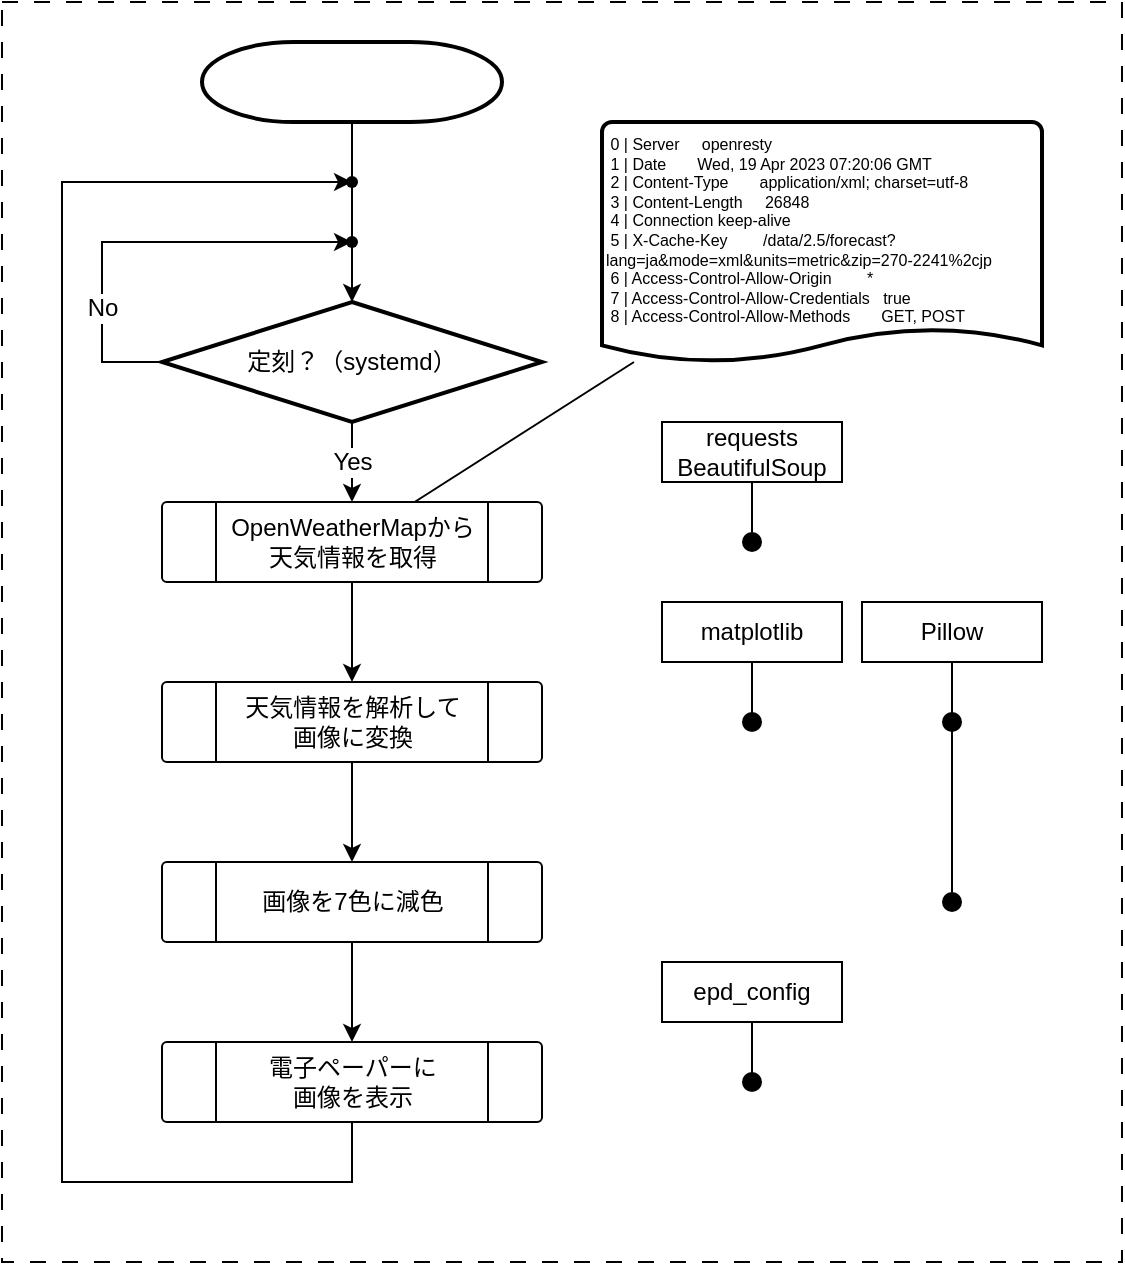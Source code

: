 <mxfile>
    <diagram id="F4kd32D1DS4tkrZRP_Ho" name="ページ1">
        <mxGraphModel dx="1139" dy="329" grid="1" gridSize="10" guides="1" tooltips="1" connect="1" arrows="1" fold="1" page="1" pageScale="1" pageWidth="827" pageHeight="1169" math="0" shadow="0">
            <root>
                <mxCell id="0"/>
                <mxCell id="1" parent="0"/>
                <mxCell id="20" value="" style="rounded=0;whiteSpace=wrap;html=1;strokeWidth=1;fillColor=none;dashed=1;dashPattern=8 8;" vertex="1" parent="1">
                    <mxGeometry width="560" height="630" as="geometry"/>
                </mxCell>
                <mxCell id="7" value="" style="edgeStyle=none;html=1;startArrow=none;" edge="1" parent="1" source="9" target="6">
                    <mxGeometry relative="1" as="geometry"/>
                </mxCell>
                <mxCell id="4" value="" style="strokeWidth=2;html=1;shape=mxgraph.flowchart.terminator;whiteSpace=wrap;" vertex="1" parent="1">
                    <mxGeometry x="100" y="20" width="150" height="40" as="geometry"/>
                </mxCell>
                <mxCell id="8" value="Yes" style="edgeStyle=none;html=1;entryX=0.5;entryY=0;entryDx=0;entryDy=0;fontSize=12;" edge="1" parent="1" source="6" target="12">
                    <mxGeometry relative="1" as="geometry">
                        <mxPoint x="175" y="250" as="targetPoint"/>
                    </mxGeometry>
                </mxCell>
                <mxCell id="10" value="No" style="edgeStyle=none;html=1;rounded=0;fontSize=12;" edge="1" parent="1" source="6" target="9">
                    <mxGeometry x="-0.467" relative="1" as="geometry">
                        <Array as="points">
                            <mxPoint x="50" y="180"/>
                            <mxPoint x="50" y="120"/>
                        </Array>
                        <mxPoint as="offset"/>
                    </mxGeometry>
                </mxCell>
                <mxCell id="6" value="定刻？（systemd）" style="strokeWidth=2;html=1;shape=mxgraph.flowchart.decision;whiteSpace=wrap;" vertex="1" parent="1">
                    <mxGeometry x="80" y="150" width="190" height="60" as="geometry"/>
                </mxCell>
                <mxCell id="11" value="" style="edgeStyle=none;html=1;endArrow=none;" edge="1" parent="1" source="4" target="9">
                    <mxGeometry relative="1" as="geometry">
                        <mxPoint x="175" y="80" as="sourcePoint"/>
                        <mxPoint x="175" y="150" as="targetPoint"/>
                    </mxGeometry>
                </mxCell>
                <mxCell id="9" value="" style="shape=waypoint;sketch=0;size=6;pointerEvents=1;points=[];fillColor=default;resizable=0;rotatable=0;perimeter=centerPerimeter;snapToPoint=1;strokeWidth=1;" vertex="1" parent="1">
                    <mxGeometry x="165" y="110" width="20" height="20" as="geometry"/>
                </mxCell>
                <mxCell id="16" value="" style="edgeStyle=none;rounded=0;html=1;" edge="1" parent="1" source="12" target="14">
                    <mxGeometry relative="1" as="geometry"/>
                </mxCell>
                <mxCell id="12" value="OpenWeatherMapから&lt;br&gt;天気情報を取得" style="verticalLabelPosition=middle;verticalAlign=middle;html=1;shape=process;whiteSpace=wrap;rounded=1;size=0.14;arcSize=6;labelPosition=center;align=center;" vertex="1" parent="1">
                    <mxGeometry x="80" y="250" width="190" height="40" as="geometry"/>
                </mxCell>
                <mxCell id="17" value="" style="edgeStyle=none;rounded=0;html=1;entryX=0.5;entryY=0;entryDx=0;entryDy=0;" edge="1" parent="1" source="14" target="24">
                    <mxGeometry relative="1" as="geometry"/>
                </mxCell>
                <mxCell id="14" value="天気情報を解析して&lt;br&gt;画像に変換" style="verticalLabelPosition=middle;verticalAlign=middle;html=1;shape=process;whiteSpace=wrap;rounded=1;size=0.14;arcSize=6;labelPosition=center;align=center;" vertex="1" parent="1">
                    <mxGeometry x="80" y="340" width="190" height="40" as="geometry"/>
                </mxCell>
                <mxCell id="19" value="" style="edgeStyle=none;rounded=0;html=1;" edge="1" parent="1" source="15" target="18">
                    <mxGeometry relative="1" as="geometry">
                        <Array as="points">
                            <mxPoint x="175" y="590"/>
                            <mxPoint x="30" y="590"/>
                            <mxPoint x="30" y="90"/>
                        </Array>
                    </mxGeometry>
                </mxCell>
                <mxCell id="15" value="電子ペーパーに&lt;br&gt;画像を表示" style="verticalLabelPosition=middle;verticalAlign=middle;html=1;shape=process;whiteSpace=wrap;rounded=1;size=0.14;arcSize=6;labelPosition=center;align=center;" vertex="1" parent="1">
                    <mxGeometry x="80" y="520" width="190" height="40" as="geometry"/>
                </mxCell>
                <mxCell id="18" value="" style="shape=waypoint;sketch=0;size=6;pointerEvents=1;points=[];fillColor=default;resizable=0;rotatable=0;perimeter=centerPerimeter;snapToPoint=1;rounded=1;arcSize=6;" vertex="1" parent="1">
                    <mxGeometry x="165" y="80" width="20" height="20" as="geometry"/>
                </mxCell>
                <mxCell id="23" value="" style="edgeStyle=none;rounded=0;html=1;fontSize=8;endArrow=none;endFill=0;" edge="1" parent="1" source="22" target="12">
                    <mxGeometry relative="1" as="geometry"/>
                </mxCell>
                <mxCell id="22" value="&lt;div style=&quot;font-size: 8px;&quot;&gt;&amp;nbsp;0 | Server&amp;nbsp; &amp;nbsp; &amp;nbsp;openresty&lt;/div&gt;&lt;div style=&quot;font-size: 8px;&quot;&gt;&amp;nbsp;1 | Date&amp;nbsp; &amp;nbsp; &amp;nbsp; &amp;nbsp;Wed, 19 Apr 2023 07:20:06 GMT&lt;/div&gt;&lt;div style=&quot;font-size: 8px;&quot;&gt;&amp;nbsp;2 | Content-Type&amp;nbsp; &amp;nbsp; &amp;nbsp; &amp;nbsp;application/xml; charset=utf-8&lt;/div&gt;&lt;div style=&quot;font-size: 8px;&quot;&gt;&amp;nbsp;3 | Content-Length&amp;nbsp; &amp;nbsp; &amp;nbsp;26848&lt;/div&gt;&lt;div style=&quot;font-size: 8px;&quot;&gt;&amp;nbsp;4 | Connection keep-alive&lt;/div&gt;&lt;div style=&quot;font-size: 8px;&quot;&gt;&amp;nbsp;5 | X-Cache-Key&amp;nbsp; &amp;nbsp; &amp;nbsp; &amp;nbsp; /data/2.5/forecast?lang=ja&amp;amp;mode=xml&amp;amp;units=metric&amp;amp;zip=270-2241%2cjp&lt;/div&gt;&lt;div style=&quot;font-size: 8px;&quot;&gt;&amp;nbsp;6 | Access-Control-Allow-Origin&amp;nbsp; &amp;nbsp; &amp;nbsp; &amp;nbsp; *&lt;/div&gt;&lt;div style=&quot;font-size: 8px;&quot;&gt;&amp;nbsp;7 | Access-Control-Allow-Credentials&amp;nbsp; &amp;nbsp;true&lt;/div&gt;&lt;div style=&quot;font-size: 8px;&quot;&gt;&amp;nbsp;8 | Access-Control-Allow-Methods&amp;nbsp; &amp;nbsp; &amp;nbsp; &amp;nbsp;GET, POST&lt;/div&gt;" style="strokeWidth=2;html=1;shape=mxgraph.flowchart.document2;whiteSpace=wrap;size=0.139;fontSize=8;fillColor=none;align=left;verticalAlign=top;" vertex="1" parent="1">
                    <mxGeometry x="300" y="60" width="220" height="120" as="geometry"/>
                </mxCell>
                <mxCell id="25" value="" style="edgeStyle=none;rounded=0;html=1;fontSize=8;endArrow=classic;endFill=1;" edge="1" parent="1" source="24" target="15">
                    <mxGeometry relative="1" as="geometry"/>
                </mxCell>
                <mxCell id="24" value="画像を7色に減色" style="verticalLabelPosition=middle;verticalAlign=middle;html=1;shape=process;whiteSpace=wrap;rounded=1;size=0.14;arcSize=6;labelPosition=center;align=center;" vertex="1" parent="1">
                    <mxGeometry x="80" y="430" width="190" height="40" as="geometry"/>
                </mxCell>
                <mxCell id="31" value="" style="edgeStyle=none;rounded=0;html=1;fontSize=12;endArrow=none;endFill=0;" edge="1" parent="1" source="26" target="30">
                    <mxGeometry relative="1" as="geometry"/>
                </mxCell>
                <mxCell id="26" value="requests&lt;br style=&quot;font-size: 12px;&quot;&gt;BeautifulSoup" style="rounded=0;whiteSpace=wrap;html=1;strokeWidth=1;fontSize=12;fillColor=none;align=center;" vertex="1" parent="1">
                    <mxGeometry x="330" y="210" width="90" height="30" as="geometry"/>
                </mxCell>
                <mxCell id="33" value="" style="edgeStyle=none;rounded=0;html=1;fontSize=12;endArrow=none;endFill=0;" edge="1" parent="1" source="27" target="32">
                    <mxGeometry relative="1" as="geometry"/>
                </mxCell>
                <mxCell id="27" value="matplotlib" style="rounded=0;whiteSpace=wrap;html=1;strokeWidth=1;fontSize=12;fillColor=none;align=center;" vertex="1" parent="1">
                    <mxGeometry x="330" y="300" width="90" height="30" as="geometry"/>
                </mxCell>
                <mxCell id="35" value="" style="edgeStyle=none;rounded=0;html=1;fontSize=12;endArrow=none;endFill=0;startArrow=none;" edge="1" parent="1" source="36" target="34">
                    <mxGeometry relative="1" as="geometry"/>
                </mxCell>
                <mxCell id="28" value="Pillow" style="rounded=0;whiteSpace=wrap;html=1;strokeWidth=1;fontSize=12;fillColor=none;align=center;" vertex="1" parent="1">
                    <mxGeometry x="430" y="300" width="90" height="30" as="geometry"/>
                </mxCell>
                <mxCell id="39" value="" style="edgeStyle=none;rounded=0;html=1;fontSize=12;endArrow=none;endFill=0;" edge="1" parent="1" source="29" target="38">
                    <mxGeometry relative="1" as="geometry"/>
                </mxCell>
                <mxCell id="29" value="epd_config" style="rounded=0;whiteSpace=wrap;html=1;strokeWidth=1;fontSize=12;fillColor=none;align=center;" vertex="1" parent="1">
                    <mxGeometry x="330" y="480" width="90" height="30" as="geometry"/>
                </mxCell>
                <mxCell id="30" value="" style="shape=waypoint;sketch=0;size=6;pointerEvents=1;points=[];fillColor=none;resizable=0;rotatable=0;perimeter=centerPerimeter;snapToPoint=1;rounded=0;strokeWidth=3;fontSize=12;" vertex="1" parent="1">
                    <mxGeometry x="365" y="260" width="20" height="20" as="geometry"/>
                </mxCell>
                <mxCell id="32" value="" style="shape=waypoint;sketch=0;size=6;pointerEvents=1;points=[];fillColor=none;resizable=0;rotatable=0;perimeter=centerPerimeter;snapToPoint=1;rounded=0;strokeWidth=3;" vertex="1" parent="1">
                    <mxGeometry x="365" y="350" width="20" height="20" as="geometry"/>
                </mxCell>
                <mxCell id="34" value="" style="shape=waypoint;sketch=0;size=6;pointerEvents=1;points=[];fillColor=none;resizable=0;rotatable=0;perimeter=centerPerimeter;snapToPoint=1;rounded=0;strokeWidth=3;" vertex="1" parent="1">
                    <mxGeometry x="465" y="440" width="20" height="20" as="geometry"/>
                </mxCell>
                <mxCell id="37" value="" style="edgeStyle=none;rounded=0;html=1;fontSize=12;endArrow=none;endFill=0;" edge="1" parent="1" source="28" target="36">
                    <mxGeometry relative="1" as="geometry">
                        <mxPoint x="475" y="240" as="sourcePoint"/>
                        <mxPoint x="475" y="450" as="targetPoint"/>
                    </mxGeometry>
                </mxCell>
                <mxCell id="36" value="" style="shape=waypoint;sketch=0;size=6;pointerEvents=1;points=[];fillColor=none;resizable=0;rotatable=0;perimeter=centerPerimeter;snapToPoint=1;rounded=0;strokeWidth=3;" vertex="1" parent="1">
                    <mxGeometry x="465" y="350" width="20" height="20" as="geometry"/>
                </mxCell>
                <mxCell id="38" value="" style="shape=waypoint;sketch=0;size=6;pointerEvents=1;points=[];fillColor=none;resizable=0;rotatable=0;perimeter=centerPerimeter;snapToPoint=1;rounded=0;strokeWidth=3;fontSize=12;" vertex="1" parent="1">
                    <mxGeometry x="365" y="530" width="20" height="20" as="geometry"/>
                </mxCell>
            </root>
        </mxGraphModel>
    </diagram>
</mxfile>